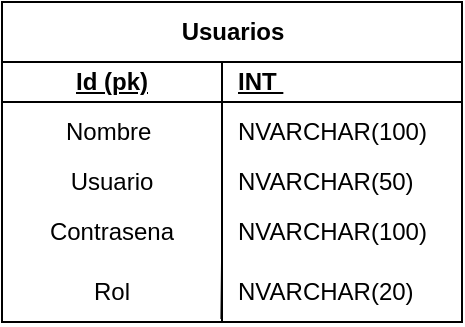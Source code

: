 <mxfile version="27.1.5">
  <diagram name="Página-1" id="lDREkKc29xGCbKFOC4Gg">
    <mxGraphModel dx="815" dy="444" grid="1" gridSize="10" guides="1" tooltips="1" connect="1" arrows="1" fold="1" page="1" pageScale="1" pageWidth="827" pageHeight="1169" math="0" shadow="0">
      <root>
        <mxCell id="0" />
        <mxCell id="1" parent="0" />
        <mxCell id="46RCaHWMTZznghXpoYRe-2" value="Usuarios" style="shape=table;startSize=30;container=1;collapsible=1;childLayout=tableLayout;fixedRows=1;rowLines=0;fontStyle=1;align=center;resizeLast=1;html=1;" vertex="1" parent="1">
          <mxGeometry x="270" y="330" width="230" height="160" as="geometry">
            <mxRectangle x="270" y="330" width="90" height="30" as="alternateBounds" />
          </mxGeometry>
        </mxCell>
        <mxCell id="46RCaHWMTZznghXpoYRe-3" value="" style="shape=tableRow;horizontal=0;startSize=0;swimlaneHead=0;swimlaneBody=0;fillColor=none;collapsible=0;dropTarget=0;points=[[0,0.5],[1,0.5]];portConstraint=eastwest;top=0;left=0;right=0;bottom=1;" vertex="1" parent="46RCaHWMTZznghXpoYRe-2">
          <mxGeometry y="30" width="230" height="20" as="geometry" />
        </mxCell>
        <mxCell id="46RCaHWMTZznghXpoYRe-4" value="&lt;span style=&quot;text-align: left; text-decoration-line: underline;&quot;&gt;Id (pk)&lt;/span&gt;" style="shape=partialRectangle;connectable=0;fillColor=none;top=0;left=0;bottom=0;right=0;fontStyle=1;overflow=hidden;whiteSpace=wrap;html=1;" vertex="1" parent="46RCaHWMTZznghXpoYRe-3">
          <mxGeometry width="110" height="20" as="geometry">
            <mxRectangle width="110" height="20" as="alternateBounds" />
          </mxGeometry>
        </mxCell>
        <mxCell id="46RCaHWMTZznghXpoYRe-5" value="INT&amp;nbsp;" style="shape=partialRectangle;connectable=0;fillColor=none;top=0;left=0;bottom=0;right=0;align=left;spacingLeft=6;fontStyle=5;overflow=hidden;whiteSpace=wrap;html=1;" vertex="1" parent="46RCaHWMTZznghXpoYRe-3">
          <mxGeometry x="110" width="120" height="20" as="geometry">
            <mxRectangle width="120" height="20" as="alternateBounds" />
          </mxGeometry>
        </mxCell>
        <mxCell id="46RCaHWMTZznghXpoYRe-6" value="" style="shape=tableRow;horizontal=0;startSize=0;swimlaneHead=0;swimlaneBody=0;fillColor=none;collapsible=0;dropTarget=0;points=[[0,0.5],[1,0.5]];portConstraint=eastwest;top=0;left=0;right=0;bottom=0;" vertex="1" parent="46RCaHWMTZznghXpoYRe-2">
          <mxGeometry y="50" width="230" height="30" as="geometry" />
        </mxCell>
        <mxCell id="46RCaHWMTZznghXpoYRe-7" value="Nombre&amp;nbsp;" style="shape=partialRectangle;connectable=0;fillColor=none;top=0;left=0;bottom=0;right=0;editable=1;overflow=hidden;whiteSpace=wrap;html=1;" vertex="1" parent="46RCaHWMTZznghXpoYRe-6">
          <mxGeometry width="110" height="30" as="geometry">
            <mxRectangle width="110" height="30" as="alternateBounds" />
          </mxGeometry>
        </mxCell>
        <mxCell id="46RCaHWMTZznghXpoYRe-8" value="NVARCHAR(100)" style="shape=partialRectangle;connectable=0;fillColor=none;top=0;left=0;bottom=0;right=0;align=left;spacingLeft=6;overflow=hidden;whiteSpace=wrap;html=1;" vertex="1" parent="46RCaHWMTZznghXpoYRe-6">
          <mxGeometry x="110" width="120" height="30" as="geometry">
            <mxRectangle width="120" height="30" as="alternateBounds" />
          </mxGeometry>
        </mxCell>
        <mxCell id="46RCaHWMTZznghXpoYRe-9" value="" style="shape=tableRow;horizontal=0;startSize=0;swimlaneHead=0;swimlaneBody=0;fillColor=none;collapsible=0;dropTarget=0;points=[[0,0.5],[1,0.5]];portConstraint=eastwest;top=0;left=0;right=0;bottom=0;" vertex="1" parent="46RCaHWMTZznghXpoYRe-2">
          <mxGeometry y="80" width="230" height="20" as="geometry" />
        </mxCell>
        <mxCell id="46RCaHWMTZznghXpoYRe-10" value="Usuario" style="shape=partialRectangle;connectable=0;fillColor=none;top=0;left=0;bottom=0;right=0;editable=1;overflow=hidden;whiteSpace=wrap;html=1;" vertex="1" parent="46RCaHWMTZznghXpoYRe-9">
          <mxGeometry width="110" height="20" as="geometry">
            <mxRectangle width="110" height="20" as="alternateBounds" />
          </mxGeometry>
        </mxCell>
        <mxCell id="46RCaHWMTZznghXpoYRe-11" value="NVARCHAR(50) (UNQ)" style="shape=partialRectangle;connectable=0;fillColor=none;top=0;left=0;bottom=0;right=0;align=left;spacingLeft=6;overflow=hidden;whiteSpace=wrap;html=1;" vertex="1" parent="46RCaHWMTZznghXpoYRe-9">
          <mxGeometry x="110" width="120" height="20" as="geometry">
            <mxRectangle width="120" height="20" as="alternateBounds" />
          </mxGeometry>
        </mxCell>
        <mxCell id="46RCaHWMTZznghXpoYRe-12" value="" style="shape=tableRow;horizontal=0;startSize=0;swimlaneHead=0;swimlaneBody=0;fillColor=none;collapsible=0;dropTarget=0;points=[[0,0.5],[1,0.5]];portConstraint=eastwest;top=0;left=0;right=0;bottom=0;" vertex="1" parent="46RCaHWMTZznghXpoYRe-2">
          <mxGeometry y="100" width="230" height="30" as="geometry" />
        </mxCell>
        <mxCell id="46RCaHWMTZznghXpoYRe-13" value="Contrasena" style="shape=partialRectangle;connectable=0;fillColor=none;top=0;left=0;bottom=0;right=0;editable=1;overflow=hidden;whiteSpace=wrap;html=1;" vertex="1" parent="46RCaHWMTZznghXpoYRe-12">
          <mxGeometry width="110" height="30" as="geometry">
            <mxRectangle width="110" height="30" as="alternateBounds" />
          </mxGeometry>
        </mxCell>
        <mxCell id="46RCaHWMTZznghXpoYRe-14" value="NVARCHAR(100)" style="shape=partialRectangle;connectable=0;fillColor=none;top=0;left=0;bottom=0;right=0;align=left;spacingLeft=6;overflow=hidden;whiteSpace=wrap;html=1;" vertex="1" parent="46RCaHWMTZznghXpoYRe-12">
          <mxGeometry x="110" width="120" height="30" as="geometry">
            <mxRectangle width="120" height="30" as="alternateBounds" />
          </mxGeometry>
        </mxCell>
        <mxCell id="46RCaHWMTZznghXpoYRe-28" value="" style="shape=tableRow;horizontal=0;startSize=0;swimlaneHead=0;swimlaneBody=0;fillColor=none;collapsible=0;dropTarget=0;points=[[0,0.5],[1,0.5]];portConstraint=eastwest;top=0;left=0;right=0;bottom=0;" vertex="1" parent="1">
          <mxGeometry x="270" y="460" width="230" height="30" as="geometry" />
        </mxCell>
        <mxCell id="46RCaHWMTZznghXpoYRe-29" value="Rol" style="shape=partialRectangle;connectable=0;fillColor=none;top=0;left=0;bottom=0;right=0;editable=1;overflow=hidden;whiteSpace=wrap;html=1;" vertex="1" parent="46RCaHWMTZznghXpoYRe-28">
          <mxGeometry width="110" height="30" as="geometry">
            <mxRectangle width="110" height="30" as="alternateBounds" />
          </mxGeometry>
        </mxCell>
        <mxCell id="46RCaHWMTZznghXpoYRe-30" value="NVARCHAR(20)" style="shape=partialRectangle;connectable=0;fillColor=none;top=0;left=0;bottom=0;right=0;align=left;spacingLeft=6;overflow=hidden;whiteSpace=wrap;html=1;" vertex="1" parent="46RCaHWMTZznghXpoYRe-28">
          <mxGeometry x="110" y="5" width="120" height="20" as="geometry">
            <mxRectangle width="120" height="30" as="alternateBounds" />
          </mxGeometry>
        </mxCell>
        <mxCell id="46RCaHWMTZznghXpoYRe-32" value="" style="endArrow=none;html=1;rounded=0;exitX=0.477;exitY=0.95;exitDx=0;exitDy=0;exitPerimeter=0;" edge="1" parent="1" source="46RCaHWMTZznghXpoYRe-28" target="46RCaHWMTZznghXpoYRe-28">
          <mxGeometry width="50" height="50" relative="1" as="geometry">
            <mxPoint x="480" y="471.481" as="sourcePoint" />
            <mxPoint x="376.04" y="462" as="targetPoint" />
            <Array as="points">
              <mxPoint x="380" y="460" />
              <mxPoint x="380" y="490" />
            </Array>
          </mxGeometry>
        </mxCell>
      </root>
    </mxGraphModel>
  </diagram>
</mxfile>
